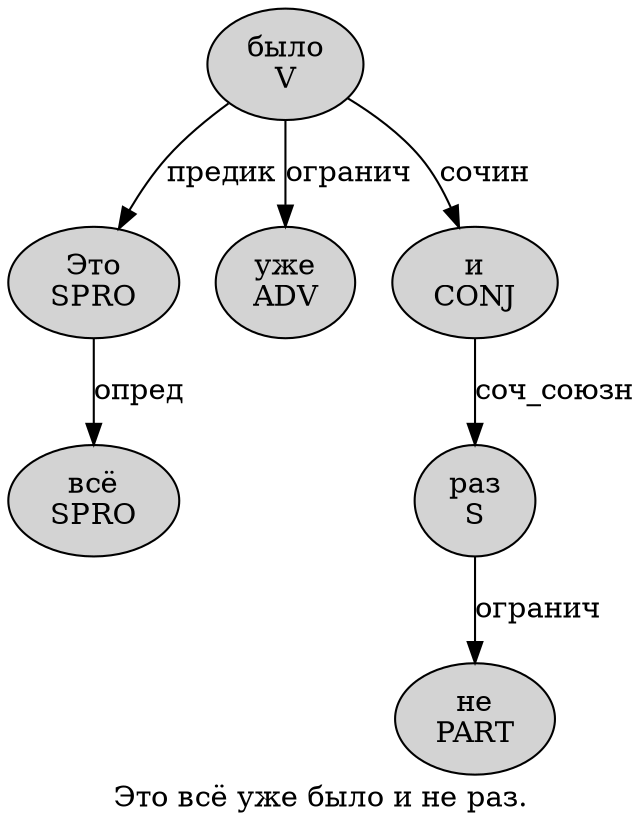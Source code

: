 digraph SENTENCE_4324 {
	graph [label="Это всё уже было и не раз."]
	node [style=filled]
		0 [label="Это
SPRO" color="" fillcolor=lightgray penwidth=1 shape=ellipse]
		1 [label="всё
SPRO" color="" fillcolor=lightgray penwidth=1 shape=ellipse]
		2 [label="уже
ADV" color="" fillcolor=lightgray penwidth=1 shape=ellipse]
		3 [label="было
V" color="" fillcolor=lightgray penwidth=1 shape=ellipse]
		4 [label="и
CONJ" color="" fillcolor=lightgray penwidth=1 shape=ellipse]
		5 [label="не
PART" color="" fillcolor=lightgray penwidth=1 shape=ellipse]
		6 [label="раз
S" color="" fillcolor=lightgray penwidth=1 shape=ellipse]
			4 -> 6 [label="соч_союзн"]
			3 -> 0 [label="предик"]
			3 -> 2 [label="огранич"]
			3 -> 4 [label="сочин"]
			6 -> 5 [label="огранич"]
			0 -> 1 [label="опред"]
}